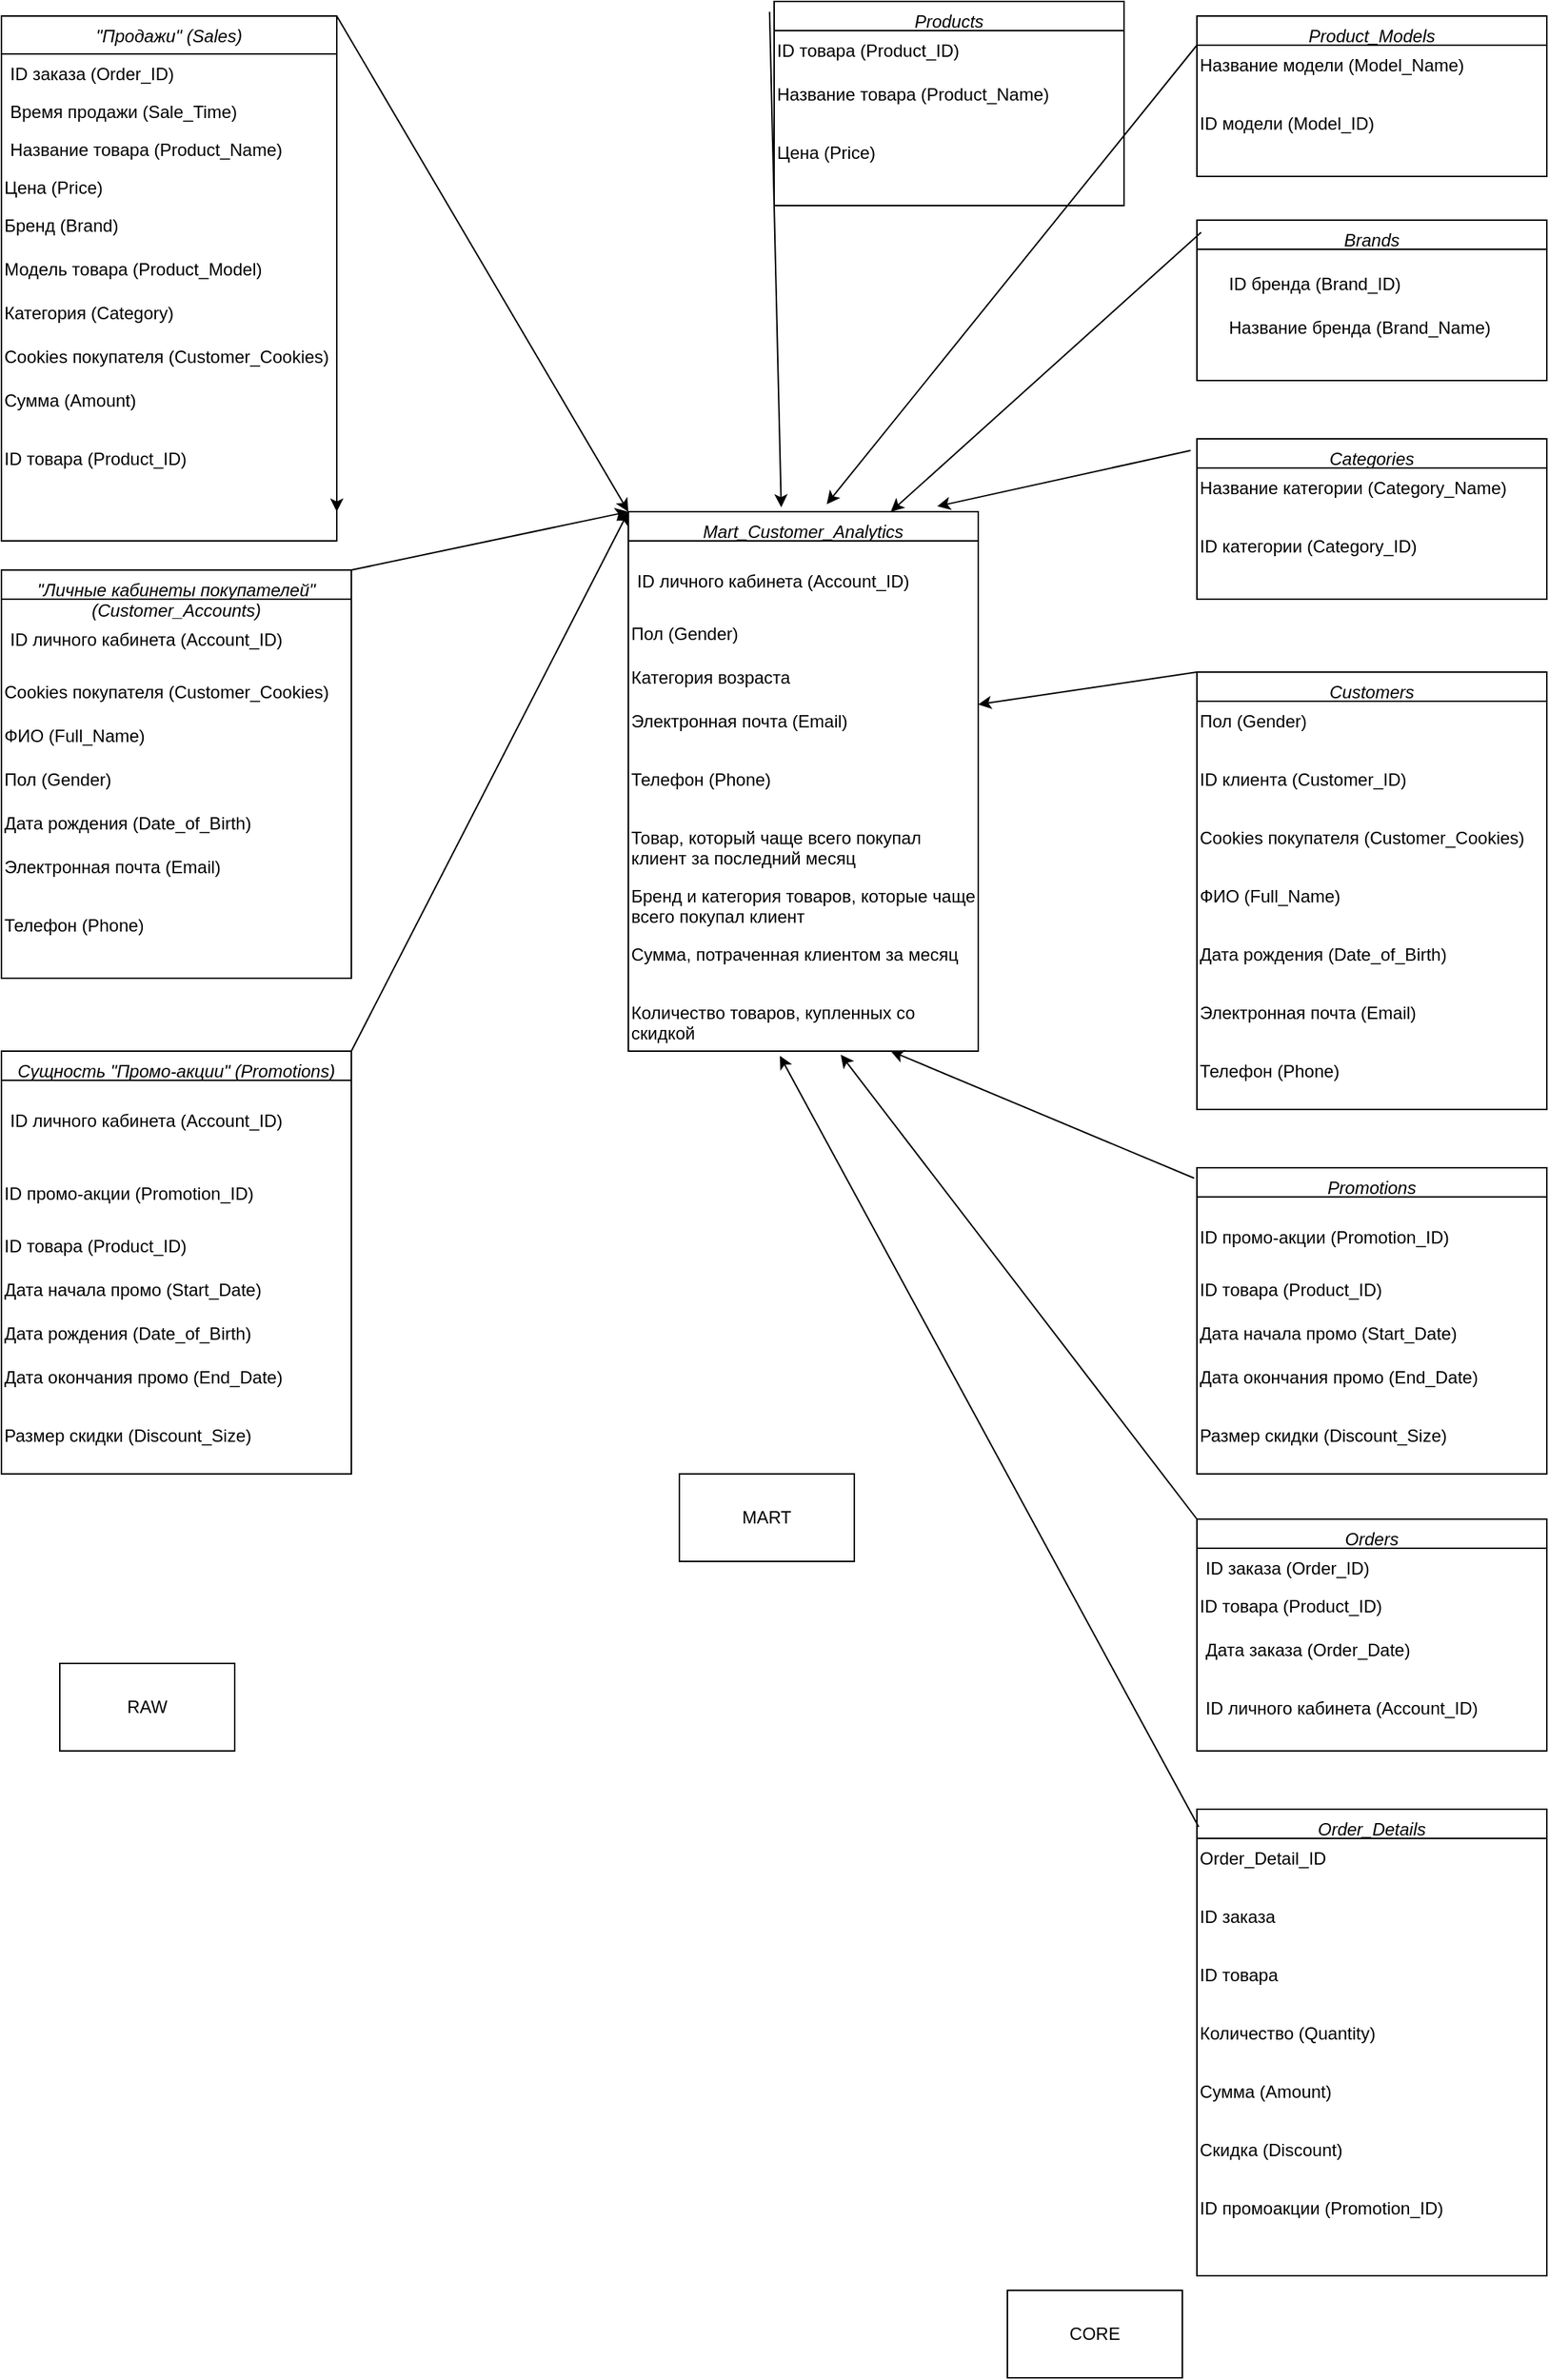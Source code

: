 <mxfile version="21.7.5" type="device">
  <diagram id="C5RBs43oDa-KdzZeNtuy" name="Page-1">
    <mxGraphModel dx="1150" dy="817" grid="1" gridSize="10" guides="1" tooltips="1" connect="1" arrows="1" fold="1" page="1" pageScale="1" pageWidth="1169" pageHeight="827" math="0" shadow="0">
      <root>
        <mxCell id="WIyWlLk6GJQsqaUBKTNV-0" />
        <mxCell id="WIyWlLk6GJQsqaUBKTNV-1" parent="WIyWlLk6GJQsqaUBKTNV-0" />
        <mxCell id="zkfFHV4jXpPFQw0GAbJ--0" value="&quot;Продажи&quot; (Sales)" style="swimlane;fontStyle=2;align=center;verticalAlign=top;childLayout=stackLayout;horizontal=1;startSize=26;horizontalStack=0;resizeParent=1;resizeLast=0;collapsible=1;marginBottom=0;rounded=0;shadow=0;strokeWidth=1;" parent="WIyWlLk6GJQsqaUBKTNV-1" vertex="1">
          <mxGeometry x="60" y="10" width="230" height="360" as="geometry">
            <mxRectangle x="230" y="140" width="160" height="26" as="alternateBounds" />
          </mxGeometry>
        </mxCell>
        <mxCell id="zkfFHV4jXpPFQw0GAbJ--2" value="ID заказа (Order_ID)" style="text;align=left;verticalAlign=top;spacingLeft=4;spacingRight=4;overflow=hidden;rotatable=0;points=[[0,0.5],[1,0.5]];portConstraint=eastwest;rounded=0;shadow=0;html=0;" parent="zkfFHV4jXpPFQw0GAbJ--0" vertex="1">
          <mxGeometry y="26" width="230" height="26" as="geometry" />
        </mxCell>
        <mxCell id="zkfFHV4jXpPFQw0GAbJ--3" value="Время продажи (Sale_Time)" style="text;align=left;verticalAlign=top;spacingLeft=4;spacingRight=4;overflow=hidden;rotatable=0;points=[[0,0.5],[1,0.5]];portConstraint=eastwest;rounded=0;shadow=0;html=0;" parent="zkfFHV4jXpPFQw0GAbJ--0" vertex="1">
          <mxGeometry y="52" width="230" height="26" as="geometry" />
        </mxCell>
        <mxCell id="KQoIIr9sLk1v1GStxZdK-7" value="Название товара (Product_Name)" style="text;align=left;verticalAlign=top;spacingLeft=4;spacingRight=4;overflow=hidden;rotatable=0;points=[[0,0.5],[1,0.5]];portConstraint=eastwest;rounded=0;shadow=0;html=0;" parent="zkfFHV4jXpPFQw0GAbJ--0" vertex="1">
          <mxGeometry y="78" width="230" height="26" as="geometry" />
        </mxCell>
        <mxCell id="KQoIIr9sLk1v1GStxZdK-12" value="Цена (Price)" style="text;whiteSpace=wrap;html=1;" parent="zkfFHV4jXpPFQw0GAbJ--0" vertex="1">
          <mxGeometry y="104" width="230" height="26" as="geometry" />
        </mxCell>
        <mxCell id="KQoIIr9sLk1v1GStxZdK-13" value="Бренд (Brand)" style="text;whiteSpace=wrap;html=1;" parent="zkfFHV4jXpPFQw0GAbJ--0" vertex="1">
          <mxGeometry y="130" width="230" height="30" as="geometry" />
        </mxCell>
        <mxCell id="KQoIIr9sLk1v1GStxZdK-14" value="Модель товара (Product_Model)" style="text;whiteSpace=wrap;html=1;" parent="zkfFHV4jXpPFQw0GAbJ--0" vertex="1">
          <mxGeometry y="160" width="230" height="30" as="geometry" />
        </mxCell>
        <mxCell id="KQoIIr9sLk1v1GStxZdK-15" value="Категория (Category)" style="text;whiteSpace=wrap;html=1;" parent="zkfFHV4jXpPFQw0GAbJ--0" vertex="1">
          <mxGeometry y="190" width="230" height="30" as="geometry" />
        </mxCell>
        <mxCell id="KQoIIr9sLk1v1GStxZdK-16" value="Cookies покупателя (Customer_Cookies)" style="text;whiteSpace=wrap;html=1;" parent="zkfFHV4jXpPFQw0GAbJ--0" vertex="1">
          <mxGeometry y="220" width="230" height="30" as="geometry" />
        </mxCell>
        <mxCell id="KQoIIr9sLk1v1GStxZdK-17" value="Сумма (Amount)" style="text;whiteSpace=wrap;html=1;" parent="zkfFHV4jXpPFQw0GAbJ--0" vertex="1">
          <mxGeometry y="250" width="230" height="40" as="geometry" />
        </mxCell>
        <mxCell id="HNZkXtWpM011ocOCYvK_-9" style="edgeStyle=orthogonalEdgeStyle;rounded=0;orthogonalLoop=1;jettySize=auto;html=1;exitX=1;exitY=1;exitDx=0;exitDy=0;" edge="1" parent="zkfFHV4jXpPFQw0GAbJ--0" source="KQoIIr9sLk1v1GStxZdK-74">
          <mxGeometry relative="1" as="geometry">
            <mxPoint x="230" y="340" as="targetPoint" />
          </mxGeometry>
        </mxCell>
        <mxCell id="KQoIIr9sLk1v1GStxZdK-74" value="ID товара (Product_ID)" style="text;whiteSpace=wrap;html=1;" parent="zkfFHV4jXpPFQw0GAbJ--0" vertex="1">
          <mxGeometry y="290" width="230" height="30" as="geometry" />
        </mxCell>
        <mxCell id="KQoIIr9sLk1v1GStxZdK-54" value="&quot;Личные кабинеты покупателей&quot; &#xa;(Customer_Accounts)" style="swimlane;fontStyle=2;align=center;verticalAlign=top;childLayout=stackLayout;horizontal=1;startSize=20;horizontalStack=0;resizeParent=1;resizeLast=0;collapsible=1;marginBottom=0;rounded=0;shadow=0;strokeWidth=1;" parent="WIyWlLk6GJQsqaUBKTNV-1" vertex="1">
          <mxGeometry x="60" y="390" width="240" height="280" as="geometry">
            <mxRectangle x="60" y="390" width="160" height="26" as="alternateBounds" />
          </mxGeometry>
        </mxCell>
        <mxCell id="KQoIIr9sLk1v1GStxZdK-57" value="&#xa;ID личного кабинета (Account_ID)" style="text;align=left;verticalAlign=top;spacingLeft=4;spacingRight=4;overflow=hidden;rotatable=0;points=[[0,0.5],[1,0.5]];portConstraint=eastwest;rounded=0;shadow=0;html=0;" parent="KQoIIr9sLk1v1GStxZdK-54" vertex="1">
          <mxGeometry y="20" width="240" height="50" as="geometry" />
        </mxCell>
        <mxCell id="KQoIIr9sLk1v1GStxZdK-58" value="Cookies покупателя (Customer_Cookies)" style="text;whiteSpace=wrap;html=1;" parent="KQoIIr9sLk1v1GStxZdK-54" vertex="1">
          <mxGeometry y="70" width="240" height="30" as="geometry" />
        </mxCell>
        <mxCell id="KQoIIr9sLk1v1GStxZdK-60" value="ФИО (Full_Name)" style="text;whiteSpace=wrap;html=1;" parent="KQoIIr9sLk1v1GStxZdK-54" vertex="1">
          <mxGeometry y="100" width="240" height="30" as="geometry" />
        </mxCell>
        <mxCell id="KQoIIr9sLk1v1GStxZdK-61" value="Пол (Gender)" style="text;whiteSpace=wrap;html=1;" parent="KQoIIr9sLk1v1GStxZdK-54" vertex="1">
          <mxGeometry y="130" width="240" height="30" as="geometry" />
        </mxCell>
        <mxCell id="KQoIIr9sLk1v1GStxZdK-62" value="Дата рождения (Date_of_Birth)" style="text;whiteSpace=wrap;html=1;" parent="KQoIIr9sLk1v1GStxZdK-54" vertex="1">
          <mxGeometry y="160" width="240" height="30" as="geometry" />
        </mxCell>
        <mxCell id="KQoIIr9sLk1v1GStxZdK-63" value="Электронная почта (Email)" style="text;whiteSpace=wrap;html=1;" parent="KQoIIr9sLk1v1GStxZdK-54" vertex="1">
          <mxGeometry y="190" width="240" height="40" as="geometry" />
        </mxCell>
        <mxCell id="KQoIIr9sLk1v1GStxZdK-64" value="Телефон (Phone)" style="text;whiteSpace=wrap;html=1;" parent="KQoIIr9sLk1v1GStxZdK-54" vertex="1">
          <mxGeometry y="230" width="240" height="40" as="geometry" />
        </mxCell>
        <mxCell id="KQoIIr9sLk1v1GStxZdK-65" value="Сущность &quot;Промо-акции&quot; (Promotions)" style="swimlane;fontStyle=2;align=center;verticalAlign=top;childLayout=stackLayout;horizontal=1;startSize=20;horizontalStack=0;resizeParent=1;resizeLast=0;collapsible=1;marginBottom=0;rounded=0;shadow=0;strokeWidth=1;" parent="WIyWlLk6GJQsqaUBKTNV-1" vertex="1">
          <mxGeometry x="60" y="720" width="240" height="290" as="geometry">
            <mxRectangle x="60" y="390" width="160" height="26" as="alternateBounds" />
          </mxGeometry>
        </mxCell>
        <mxCell id="KQoIIr9sLk1v1GStxZdK-66" value="&#xa;ID личного кабинета (Account_ID)" style="text;align=left;verticalAlign=top;spacingLeft=4;spacingRight=4;overflow=hidden;rotatable=0;points=[[0,0.5],[1,0.5]];portConstraint=eastwest;rounded=0;shadow=0;html=0;" parent="KQoIIr9sLk1v1GStxZdK-65" vertex="1">
          <mxGeometry y="20" width="240" height="50" as="geometry" />
        </mxCell>
        <mxCell id="KQoIIr9sLk1v1GStxZdK-67" value="&#xa;ID промо-акции (Promotion_ID)&#xa;&#xa;" style="text;whiteSpace=wrap;html=1;" parent="KQoIIr9sLk1v1GStxZdK-65" vertex="1">
          <mxGeometry y="70" width="240" height="50" as="geometry" />
        </mxCell>
        <mxCell id="KQoIIr9sLk1v1GStxZdK-68" value="ID товара (Product_ID)" style="text;whiteSpace=wrap;html=1;" parent="KQoIIr9sLk1v1GStxZdK-65" vertex="1">
          <mxGeometry y="120" width="240" height="30" as="geometry" />
        </mxCell>
        <mxCell id="KQoIIr9sLk1v1GStxZdK-69" value="Дата начала промо (Start_Date)" style="text;whiteSpace=wrap;html=1;" parent="KQoIIr9sLk1v1GStxZdK-65" vertex="1">
          <mxGeometry y="150" width="240" height="30" as="geometry" />
        </mxCell>
        <mxCell id="KQoIIr9sLk1v1GStxZdK-70" value="Дата рождения (Date_of_Birth)" style="text;whiteSpace=wrap;html=1;" parent="KQoIIr9sLk1v1GStxZdK-65" vertex="1">
          <mxGeometry y="180" width="240" height="30" as="geometry" />
        </mxCell>
        <mxCell id="KQoIIr9sLk1v1GStxZdK-71" value="Дата окончания промо (End_Date)" style="text;whiteSpace=wrap;html=1;" parent="KQoIIr9sLk1v1GStxZdK-65" vertex="1">
          <mxGeometry y="210" width="240" height="40" as="geometry" />
        </mxCell>
        <mxCell id="KQoIIr9sLk1v1GStxZdK-72" value="Размер скидки (Discount_Size)" style="text;whiteSpace=wrap;html=1;" parent="KQoIIr9sLk1v1GStxZdK-65" vertex="1">
          <mxGeometry y="250" width="240" height="40" as="geometry" />
        </mxCell>
        <mxCell id="KQoIIr9sLk1v1GStxZdK-87" value="Product_Models" style="swimlane;fontStyle=2;align=center;verticalAlign=top;childLayout=stackLayout;horizontal=1;startSize=20;horizontalStack=0;resizeParent=1;resizeLast=0;collapsible=1;marginBottom=0;rounded=0;shadow=0;strokeWidth=1;" parent="WIyWlLk6GJQsqaUBKTNV-1" vertex="1">
          <mxGeometry x="880" y="10" width="240" height="110" as="geometry">
            <mxRectangle x="60" y="390" width="160" height="26" as="alternateBounds" />
          </mxGeometry>
        </mxCell>
        <mxCell id="HNZkXtWpM011ocOCYvK_-28" value="Название модели (Model_Name)" style="text;whiteSpace=wrap;html=1;" vertex="1" parent="KQoIIr9sLk1v1GStxZdK-87">
          <mxGeometry y="20" width="240" height="40" as="geometry" />
        </mxCell>
        <mxCell id="HNZkXtWpM011ocOCYvK_-27" value="ID модели (Model_ID)" style="text;whiteSpace=wrap;html=1;" vertex="1" parent="KQoIIr9sLk1v1GStxZdK-87">
          <mxGeometry y="60" width="240" height="40" as="geometry" />
        </mxCell>
        <mxCell id="JDsBrTvlCNx9yT8jEmw5-0" value="Mart_Customer_Analytics" style="swimlane;fontStyle=2;align=center;verticalAlign=top;childLayout=stackLayout;horizontal=1;startSize=20;horizontalStack=0;resizeParent=1;resizeLast=0;collapsible=1;marginBottom=0;rounded=0;shadow=0;strokeWidth=1;" parent="WIyWlLk6GJQsqaUBKTNV-1" vertex="1">
          <mxGeometry x="490" y="350" width="240" height="370" as="geometry">
            <mxRectangle x="60" y="390" width="160" height="26" as="alternateBounds" />
          </mxGeometry>
        </mxCell>
        <mxCell id="JDsBrTvlCNx9yT8jEmw5-1" value="&#xa;ID личного кабинета (Account_ID)" style="text;align=left;verticalAlign=top;spacingLeft=4;spacingRight=4;overflow=hidden;rotatable=0;points=[[0,0.5],[1,0.5]];portConstraint=eastwest;rounded=0;shadow=0;html=0;" parent="JDsBrTvlCNx9yT8jEmw5-0" vertex="1">
          <mxGeometry y="20" width="240" height="50" as="geometry" />
        </mxCell>
        <mxCell id="JDsBrTvlCNx9yT8jEmw5-4" value="Пол (Gender)" style="text;whiteSpace=wrap;html=1;" parent="JDsBrTvlCNx9yT8jEmw5-0" vertex="1">
          <mxGeometry y="70" width="240" height="30" as="geometry" />
        </mxCell>
        <mxCell id="JDsBrTvlCNx9yT8jEmw5-5" value="Категория возраста" style="text;whiteSpace=wrap;html=1;" parent="JDsBrTvlCNx9yT8jEmw5-0" vertex="1">
          <mxGeometry y="100" width="240" height="30" as="geometry" />
        </mxCell>
        <mxCell id="JDsBrTvlCNx9yT8jEmw5-6" value="Электронная почта (Email)" style="text;whiteSpace=wrap;html=1;" parent="JDsBrTvlCNx9yT8jEmw5-0" vertex="1">
          <mxGeometry y="130" width="240" height="40" as="geometry" />
        </mxCell>
        <mxCell id="cgq-GnrCAWINxvIh_VWa-0" value="Телефон (Phone)" style="text;whiteSpace=wrap;html=1;" parent="JDsBrTvlCNx9yT8jEmw5-0" vertex="1">
          <mxGeometry y="170" width="240" height="40" as="geometry" />
        </mxCell>
        <mxCell id="cgq-GnrCAWINxvIh_VWa-2" value="Товар, который чаще всего покупал клиент за последний месяц" style="text;whiteSpace=wrap;html=1;" parent="JDsBrTvlCNx9yT8jEmw5-0" vertex="1">
          <mxGeometry y="210" width="240" height="40" as="geometry" />
        </mxCell>
        <mxCell id="cgq-GnrCAWINxvIh_VWa-3" value="Бренд и категория товаров, которые чаще всего покупал клиент" style="text;whiteSpace=wrap;html=1;" parent="JDsBrTvlCNx9yT8jEmw5-0" vertex="1">
          <mxGeometry y="250" width="240" height="40" as="geometry" />
        </mxCell>
        <mxCell id="cgq-GnrCAWINxvIh_VWa-4" value="Сумма, потраченная клиентом за месяц" style="text;whiteSpace=wrap;html=1;" parent="JDsBrTvlCNx9yT8jEmw5-0" vertex="1">
          <mxGeometry y="290" width="240" height="40" as="geometry" />
        </mxCell>
        <mxCell id="cgq-GnrCAWINxvIh_VWa-5" value="Количество товаров, купленных со скидкой" style="text;whiteSpace=wrap;html=1;" parent="JDsBrTvlCNx9yT8jEmw5-0" vertex="1">
          <mxGeometry y="330" width="240" height="40" as="geometry" />
        </mxCell>
        <mxCell id="JDsBrTvlCNx9yT8jEmw5-14" value="RAW" style="rounded=0;whiteSpace=wrap;html=1;" parent="WIyWlLk6GJQsqaUBKTNV-1" vertex="1">
          <mxGeometry x="100" y="1140" width="120" height="60" as="geometry" />
        </mxCell>
        <mxCell id="JDsBrTvlCNx9yT8jEmw5-15" value="CORE" style="rounded=0;whiteSpace=wrap;html=1;" parent="WIyWlLk6GJQsqaUBKTNV-1" vertex="1">
          <mxGeometry x="750" y="1570" width="120" height="60" as="geometry" />
        </mxCell>
        <mxCell id="JDsBrTvlCNx9yT8jEmw5-16" value="MART" style="rounded=0;whiteSpace=wrap;html=1;" parent="WIyWlLk6GJQsqaUBKTNV-1" vertex="1">
          <mxGeometry x="525" y="1010" width="120" height="60" as="geometry" />
        </mxCell>
        <mxCell id="COVLW4JXiHytEF5L1Nmi-19" value="Promotions" style="swimlane;fontStyle=2;align=center;verticalAlign=top;childLayout=stackLayout;horizontal=1;startSize=20;horizontalStack=0;resizeParent=1;resizeLast=0;collapsible=1;marginBottom=0;rounded=0;shadow=0;strokeWidth=1;" parent="WIyWlLk6GJQsqaUBKTNV-1" vertex="1">
          <mxGeometry x="880" y="800" width="240" height="210" as="geometry">
            <mxRectangle x="60" y="390" width="160" height="26" as="alternateBounds" />
          </mxGeometry>
        </mxCell>
        <mxCell id="COVLW4JXiHytEF5L1Nmi-21" value="&#xa;ID промо-акции (Promotion_ID)&#xa;&#xa;" style="text;whiteSpace=wrap;html=1;" parent="COVLW4JXiHytEF5L1Nmi-19" vertex="1">
          <mxGeometry y="20" width="240" height="50" as="geometry" />
        </mxCell>
        <mxCell id="COVLW4JXiHytEF5L1Nmi-22" value="ID товара (Product_ID)" style="text;whiteSpace=wrap;html=1;" parent="COVLW4JXiHytEF5L1Nmi-19" vertex="1">
          <mxGeometry y="70" width="240" height="30" as="geometry" />
        </mxCell>
        <mxCell id="COVLW4JXiHytEF5L1Nmi-23" value="Дата начала промо (Start_Date)" style="text;whiteSpace=wrap;html=1;" parent="COVLW4JXiHytEF5L1Nmi-19" vertex="1">
          <mxGeometry y="100" width="240" height="30" as="geometry" />
        </mxCell>
        <mxCell id="COVLW4JXiHytEF5L1Nmi-25" value="Дата окончания промо (End_Date)" style="text;whiteSpace=wrap;html=1;" parent="COVLW4JXiHytEF5L1Nmi-19" vertex="1">
          <mxGeometry y="130" width="240" height="40" as="geometry" />
        </mxCell>
        <mxCell id="COVLW4JXiHytEF5L1Nmi-26" value="Размер скидки (Discount_Size)" style="text;whiteSpace=wrap;html=1;" parent="COVLW4JXiHytEF5L1Nmi-19" vertex="1">
          <mxGeometry y="170" width="240" height="40" as="geometry" />
        </mxCell>
        <mxCell id="COVLW4JXiHytEF5L1Nmi-35" value="" style="endArrow=classic;html=1;rounded=0;exitX=1;exitY=0;exitDx=0;exitDy=0;entryX=0;entryY=0;entryDx=0;entryDy=0;" parent="WIyWlLk6GJQsqaUBKTNV-1" source="zkfFHV4jXpPFQw0GAbJ--0" target="JDsBrTvlCNx9yT8jEmw5-0" edge="1">
          <mxGeometry width="50" height="50" relative="1" as="geometry">
            <mxPoint x="870" y="740" as="sourcePoint" />
            <mxPoint x="920" y="690" as="targetPoint" />
          </mxGeometry>
        </mxCell>
        <mxCell id="COVLW4JXiHytEF5L1Nmi-36" value="" style="endArrow=classic;html=1;rounded=0;exitX=1;exitY=0;exitDx=0;exitDy=0;entryX=0;entryY=0;entryDx=0;entryDy=0;" parent="WIyWlLk6GJQsqaUBKTNV-1" source="KQoIIr9sLk1v1GStxZdK-54" target="JDsBrTvlCNx9yT8jEmw5-0" edge="1">
          <mxGeometry width="50" height="50" relative="1" as="geometry">
            <mxPoint x="870" y="740" as="sourcePoint" />
            <mxPoint x="920" y="690" as="targetPoint" />
          </mxGeometry>
        </mxCell>
        <mxCell id="COVLW4JXiHytEF5L1Nmi-37" value="" style="endArrow=classic;html=1;rounded=0;exitX=1;exitY=0;exitDx=0;exitDy=0;entryX=0;entryY=0;entryDx=0;entryDy=0;" parent="WIyWlLk6GJQsqaUBKTNV-1" source="KQoIIr9sLk1v1GStxZdK-65" target="JDsBrTvlCNx9yT8jEmw5-0" edge="1">
          <mxGeometry width="50" height="50" relative="1" as="geometry">
            <mxPoint x="870" y="740" as="sourcePoint" />
            <mxPoint x="920" y="690" as="targetPoint" />
          </mxGeometry>
        </mxCell>
        <mxCell id="Ce65lgaZX_cejrWgJQMd-0" value="Products" style="swimlane;fontStyle=2;align=center;verticalAlign=top;childLayout=stackLayout;horizontal=1;startSize=20;horizontalStack=0;resizeParent=1;resizeLast=0;collapsible=1;marginBottom=0;rounded=0;shadow=0;strokeWidth=1;" parent="WIyWlLk6GJQsqaUBKTNV-1" vertex="1">
          <mxGeometry x="590" width="240" height="140" as="geometry">
            <mxRectangle x="60" y="390" width="160" height="26" as="alternateBounds" />
          </mxGeometry>
        </mxCell>
        <mxCell id="Ce65lgaZX_cejrWgJQMd-10" value="ID товара (Product_ID)" style="text;whiteSpace=wrap;html=1;" parent="Ce65lgaZX_cejrWgJQMd-0" vertex="1">
          <mxGeometry y="20" width="240" height="30" as="geometry" />
        </mxCell>
        <mxCell id="HNZkXtWpM011ocOCYvK_-25" value="Название товара (Product_Name)" style="text;whiteSpace=wrap;html=1;" vertex="1" parent="Ce65lgaZX_cejrWgJQMd-0">
          <mxGeometry y="50" width="240" height="40" as="geometry" />
        </mxCell>
        <mxCell id="HNZkXtWpM011ocOCYvK_-26" value="Цена (Price)" style="text;whiteSpace=wrap;html=1;" vertex="1" parent="Ce65lgaZX_cejrWgJQMd-0">
          <mxGeometry y="90" width="240" height="40" as="geometry" />
        </mxCell>
        <mxCell id="HNZkXtWpM011ocOCYvK_-0" value="Orders" style="swimlane;fontStyle=2;align=center;verticalAlign=top;childLayout=stackLayout;horizontal=1;startSize=20;horizontalStack=0;resizeParent=1;resizeLast=0;collapsible=1;marginBottom=0;rounded=0;shadow=0;strokeWidth=1;" vertex="1" parent="WIyWlLk6GJQsqaUBKTNV-1">
          <mxGeometry x="880" y="1041" width="240" height="159" as="geometry">
            <mxRectangle x="60" y="390" width="160" height="26" as="alternateBounds" />
          </mxGeometry>
        </mxCell>
        <mxCell id="HNZkXtWpM011ocOCYvK_-7" value="ID заказа (Order_ID)" style="text;align=left;verticalAlign=top;spacingLeft=4;spacingRight=4;overflow=hidden;rotatable=0;points=[[0,0.5],[1,0.5]];portConstraint=eastwest;rounded=0;shadow=0;html=0;" vertex="1" parent="HNZkXtWpM011ocOCYvK_-0">
          <mxGeometry y="20" width="240" height="26" as="geometry" />
        </mxCell>
        <mxCell id="HNZkXtWpM011ocOCYvK_-8" value="ID товара (Product_ID)" style="text;whiteSpace=wrap;html=1;" vertex="1" parent="HNZkXtWpM011ocOCYvK_-0">
          <mxGeometry y="46" width="240" height="30" as="geometry" />
        </mxCell>
        <mxCell id="HNZkXtWpM011ocOCYvK_-11" value="Дата заказа (Order_Date)" style="text;align=left;verticalAlign=top;spacingLeft=4;spacingRight=4;overflow=hidden;rotatable=0;points=[[0,0.5],[1,0.5]];portConstraint=eastwest;rounded=0;shadow=0;html=0;" vertex="1" parent="HNZkXtWpM011ocOCYvK_-0">
          <mxGeometry y="76" width="240" height="26" as="geometry" />
        </mxCell>
        <mxCell id="HNZkXtWpM011ocOCYvK_-12" value="&#xa;ID личного кабинета (Account_ID)" style="text;align=left;verticalAlign=top;spacingLeft=4;spacingRight=4;overflow=hidden;rotatable=0;points=[[0,0.5],[1,0.5]];portConstraint=eastwest;rounded=0;shadow=0;html=0;" vertex="1" parent="HNZkXtWpM011ocOCYvK_-0">
          <mxGeometry y="102" width="240" height="50" as="geometry" />
        </mxCell>
        <mxCell id="HNZkXtWpM011ocOCYvK_-13" value="Order_Details" style="swimlane;fontStyle=2;align=center;verticalAlign=top;childLayout=stackLayout;horizontal=1;startSize=20;horizontalStack=0;resizeParent=1;resizeLast=0;collapsible=1;marginBottom=0;rounded=0;shadow=0;strokeWidth=1;" vertex="1" parent="WIyWlLk6GJQsqaUBKTNV-1">
          <mxGeometry x="880" y="1240" width="240" height="320" as="geometry">
            <mxRectangle x="60" y="390" width="160" height="26" as="alternateBounds" />
          </mxGeometry>
        </mxCell>
        <mxCell id="HNZkXtWpM011ocOCYvK_-18" value="Order_Detail_ID" style="text;whiteSpace=wrap;html=1;" vertex="1" parent="HNZkXtWpM011ocOCYvK_-13">
          <mxGeometry y="20" width="240" height="40" as="geometry" />
        </mxCell>
        <mxCell id="HNZkXtWpM011ocOCYvK_-19" value="ID заказа" style="text;whiteSpace=wrap;html=1;" vertex="1" parent="HNZkXtWpM011ocOCYvK_-13">
          <mxGeometry y="60" width="240" height="40" as="geometry" />
        </mxCell>
        <mxCell id="HNZkXtWpM011ocOCYvK_-20" value="ID товара" style="text;whiteSpace=wrap;html=1;" vertex="1" parent="HNZkXtWpM011ocOCYvK_-13">
          <mxGeometry y="100" width="240" height="40" as="geometry" />
        </mxCell>
        <mxCell id="HNZkXtWpM011ocOCYvK_-21" value="Количество (Quantity)" style="text;whiteSpace=wrap;html=1;" vertex="1" parent="HNZkXtWpM011ocOCYvK_-13">
          <mxGeometry y="140" width="240" height="40" as="geometry" />
        </mxCell>
        <mxCell id="HNZkXtWpM011ocOCYvK_-22" value="Сумма (Amount)" style="text;whiteSpace=wrap;html=1;" vertex="1" parent="HNZkXtWpM011ocOCYvK_-13">
          <mxGeometry y="180" width="240" height="40" as="geometry" />
        </mxCell>
        <mxCell id="HNZkXtWpM011ocOCYvK_-23" value="Скидка (Discount)" style="text;whiteSpace=wrap;html=1;" vertex="1" parent="HNZkXtWpM011ocOCYvK_-13">
          <mxGeometry y="220" width="240" height="40" as="geometry" />
        </mxCell>
        <mxCell id="HNZkXtWpM011ocOCYvK_-24" value="ID промоакции (Promotion_ID)" style="text;whiteSpace=wrap;html=1;" vertex="1" parent="HNZkXtWpM011ocOCYvK_-13">
          <mxGeometry y="260" width="240" height="40" as="geometry" />
        </mxCell>
        <mxCell id="HNZkXtWpM011ocOCYvK_-29" value="Brands" style="swimlane;fontStyle=2;align=center;verticalAlign=top;childLayout=stackLayout;horizontal=1;startSize=20;horizontalStack=0;resizeParent=1;resizeLast=0;collapsible=1;marginBottom=0;rounded=0;shadow=0;strokeWidth=1;" vertex="1" parent="WIyWlLk6GJQsqaUBKTNV-1">
          <mxGeometry x="880" y="150" width="240" height="110" as="geometry">
            <mxRectangle x="60" y="390" width="160" height="26" as="alternateBounds" />
          </mxGeometry>
        </mxCell>
        <mxCell id="HNZkXtWpM011ocOCYvK_-32" value="ID бренда (Brand_ID)" style="text;whiteSpace=wrap;html=1;" vertex="1" parent="WIyWlLk6GJQsqaUBKTNV-1">
          <mxGeometry x="900" y="180" width="150" height="40" as="geometry" />
        </mxCell>
        <mxCell id="HNZkXtWpM011ocOCYvK_-33" value="Название бренда (Brand_Name)" style="text;whiteSpace=wrap;html=1;" vertex="1" parent="WIyWlLk6GJQsqaUBKTNV-1">
          <mxGeometry x="900" y="210" width="210" height="40" as="geometry" />
        </mxCell>
        <mxCell id="HNZkXtWpM011ocOCYvK_-34" value="Categories" style="swimlane;fontStyle=2;align=center;verticalAlign=top;childLayout=stackLayout;horizontal=1;startSize=20;horizontalStack=0;resizeParent=1;resizeLast=0;collapsible=1;marginBottom=0;rounded=0;shadow=0;strokeWidth=1;" vertex="1" parent="WIyWlLk6GJQsqaUBKTNV-1">
          <mxGeometry x="880" y="300" width="240" height="110" as="geometry">
            <mxRectangle x="60" y="390" width="160" height="26" as="alternateBounds" />
          </mxGeometry>
        </mxCell>
        <mxCell id="HNZkXtWpM011ocOCYvK_-36" value="Название категории (Category_Name)" style="text;whiteSpace=wrap;html=1;" vertex="1" parent="HNZkXtWpM011ocOCYvK_-34">
          <mxGeometry y="20" width="240" height="40" as="geometry" />
        </mxCell>
        <mxCell id="HNZkXtWpM011ocOCYvK_-35" value="ID категории (Category_ID)" style="text;whiteSpace=wrap;html=1;" vertex="1" parent="HNZkXtWpM011ocOCYvK_-34">
          <mxGeometry y="60" width="240" height="40" as="geometry" />
        </mxCell>
        <mxCell id="HNZkXtWpM011ocOCYvK_-37" value="Customers" style="swimlane;fontStyle=2;align=center;verticalAlign=top;childLayout=stackLayout;horizontal=1;startSize=20;horizontalStack=0;resizeParent=1;resizeLast=0;collapsible=1;marginBottom=0;rounded=0;shadow=0;strokeWidth=1;" vertex="1" parent="WIyWlLk6GJQsqaUBKTNV-1">
          <mxGeometry x="880" y="460" width="240" height="300" as="geometry">
            <mxRectangle x="60" y="390" width="160" height="26" as="alternateBounds" />
          </mxGeometry>
        </mxCell>
        <mxCell id="HNZkXtWpM011ocOCYvK_-44" value="Пол (Gender)" style="text;whiteSpace=wrap;html=1;" vertex="1" parent="HNZkXtWpM011ocOCYvK_-37">
          <mxGeometry y="20" width="240" height="40" as="geometry" />
        </mxCell>
        <mxCell id="HNZkXtWpM011ocOCYvK_-40" value="ID клиента (Customer_ID)" style="text;whiteSpace=wrap;html=1;" vertex="1" parent="HNZkXtWpM011ocOCYvK_-37">
          <mxGeometry y="60" width="240" height="40" as="geometry" />
        </mxCell>
        <mxCell id="HNZkXtWpM011ocOCYvK_-41" value="Cookies покупателя (Customer_Cookies)" style="text;whiteSpace=wrap;html=1;" vertex="1" parent="HNZkXtWpM011ocOCYvK_-37">
          <mxGeometry y="100" width="240" height="40" as="geometry" />
        </mxCell>
        <mxCell id="HNZkXtWpM011ocOCYvK_-43" value="ФИО (Full_Name)" style="text;whiteSpace=wrap;html=1;" vertex="1" parent="HNZkXtWpM011ocOCYvK_-37">
          <mxGeometry y="140" width="240" height="40" as="geometry" />
        </mxCell>
        <mxCell id="HNZkXtWpM011ocOCYvK_-45" value="Дата рождения (Date_of_Birth)" style="text;whiteSpace=wrap;html=1;" vertex="1" parent="HNZkXtWpM011ocOCYvK_-37">
          <mxGeometry y="180" width="240" height="40" as="geometry" />
        </mxCell>
        <mxCell id="HNZkXtWpM011ocOCYvK_-46" value="Электронная почта (Email)" style="text;whiteSpace=wrap;html=1;" vertex="1" parent="HNZkXtWpM011ocOCYvK_-37">
          <mxGeometry y="220" width="240" height="40" as="geometry" />
        </mxCell>
        <mxCell id="HNZkXtWpM011ocOCYvK_-47" value="Телефон (Phone)" style="text;whiteSpace=wrap;html=1;" vertex="1" parent="HNZkXtWpM011ocOCYvK_-37">
          <mxGeometry y="260" width="240" height="40" as="geometry" />
        </mxCell>
        <mxCell id="HNZkXtWpM011ocOCYvK_-48" value="" style="endArrow=classic;html=1;rounded=0;exitX=-0.013;exitY=0.051;exitDx=0;exitDy=0;exitPerimeter=0;entryX=0.437;entryY=-0.008;entryDx=0;entryDy=0;entryPerimeter=0;" edge="1" parent="WIyWlLk6GJQsqaUBKTNV-1" source="Ce65lgaZX_cejrWgJQMd-0" target="JDsBrTvlCNx9yT8jEmw5-0">
          <mxGeometry width="50" height="50" relative="1" as="geometry">
            <mxPoint x="530" y="340" as="sourcePoint" />
            <mxPoint x="580" y="290" as="targetPoint" />
          </mxGeometry>
        </mxCell>
        <mxCell id="HNZkXtWpM011ocOCYvK_-49" value="" style="endArrow=classic;html=1;rounded=0;entryX=0.567;entryY=-0.014;entryDx=0;entryDy=0;entryPerimeter=0;exitX=0;exitY=0;exitDx=0;exitDy=0;" edge="1" parent="WIyWlLk6GJQsqaUBKTNV-1" source="HNZkXtWpM011ocOCYvK_-28" target="JDsBrTvlCNx9yT8jEmw5-0">
          <mxGeometry width="50" height="50" relative="1" as="geometry">
            <mxPoint x="530" y="340" as="sourcePoint" />
            <mxPoint x="580" y="290" as="targetPoint" />
          </mxGeometry>
        </mxCell>
        <mxCell id="HNZkXtWpM011ocOCYvK_-50" value="" style="endArrow=classic;html=1;rounded=0;entryX=0.75;entryY=0;entryDx=0;entryDy=0;exitX=0.012;exitY=0.076;exitDx=0;exitDy=0;exitPerimeter=0;" edge="1" parent="WIyWlLk6GJQsqaUBKTNV-1" source="HNZkXtWpM011ocOCYvK_-29" target="JDsBrTvlCNx9yT8jEmw5-0">
          <mxGeometry width="50" height="50" relative="1" as="geometry">
            <mxPoint x="530" y="340" as="sourcePoint" />
            <mxPoint x="580" y="290" as="targetPoint" />
          </mxGeometry>
        </mxCell>
        <mxCell id="HNZkXtWpM011ocOCYvK_-51" value="" style="endArrow=classic;html=1;rounded=0;entryX=0.883;entryY=-0.01;entryDx=0;entryDy=0;entryPerimeter=0;exitX=-0.018;exitY=0.073;exitDx=0;exitDy=0;exitPerimeter=0;" edge="1" parent="WIyWlLk6GJQsqaUBKTNV-1" source="HNZkXtWpM011ocOCYvK_-34" target="JDsBrTvlCNx9yT8jEmw5-0">
          <mxGeometry width="50" height="50" relative="1" as="geometry">
            <mxPoint x="530" y="340" as="sourcePoint" />
            <mxPoint x="580" y="290" as="targetPoint" />
          </mxGeometry>
        </mxCell>
        <mxCell id="HNZkXtWpM011ocOCYvK_-52" value="" style="endArrow=classic;html=1;rounded=0;exitX=0;exitY=0;exitDx=0;exitDy=0;" edge="1" parent="WIyWlLk6GJQsqaUBKTNV-1" source="HNZkXtWpM011ocOCYvK_-37" target="JDsBrTvlCNx9yT8jEmw5-6">
          <mxGeometry width="50" height="50" relative="1" as="geometry">
            <mxPoint x="530" y="340" as="sourcePoint" />
            <mxPoint x="580" y="290" as="targetPoint" />
          </mxGeometry>
        </mxCell>
        <mxCell id="HNZkXtWpM011ocOCYvK_-53" value="" style="endArrow=classic;html=1;rounded=0;entryX=0.75;entryY=1;entryDx=0;entryDy=0;exitX=-0.008;exitY=0.034;exitDx=0;exitDy=0;exitPerimeter=0;" edge="1" parent="WIyWlLk6GJQsqaUBKTNV-1" source="COVLW4JXiHytEF5L1Nmi-19" target="cgq-GnrCAWINxvIh_VWa-5">
          <mxGeometry width="50" height="50" relative="1" as="geometry">
            <mxPoint x="530" y="840" as="sourcePoint" />
            <mxPoint x="580" y="790" as="targetPoint" />
          </mxGeometry>
        </mxCell>
        <mxCell id="HNZkXtWpM011ocOCYvK_-54" value="" style="endArrow=classic;html=1;rounded=0;entryX=0.607;entryY=1.06;entryDx=0;entryDy=0;entryPerimeter=0;exitX=0;exitY=0;exitDx=0;exitDy=0;" edge="1" parent="WIyWlLk6GJQsqaUBKTNV-1" source="HNZkXtWpM011ocOCYvK_-0" target="cgq-GnrCAWINxvIh_VWa-5">
          <mxGeometry width="50" height="50" relative="1" as="geometry">
            <mxPoint x="530" y="840" as="sourcePoint" />
            <mxPoint x="580" y="790" as="targetPoint" />
          </mxGeometry>
        </mxCell>
        <mxCell id="HNZkXtWpM011ocOCYvK_-55" value="" style="endArrow=classic;html=1;rounded=0;entryX=0.433;entryY=1.08;entryDx=0;entryDy=0;entryPerimeter=0;exitX=0.005;exitY=0.038;exitDx=0;exitDy=0;exitPerimeter=0;" edge="1" parent="WIyWlLk6GJQsqaUBKTNV-1" source="HNZkXtWpM011ocOCYvK_-13" target="cgq-GnrCAWINxvIh_VWa-5">
          <mxGeometry width="50" height="50" relative="1" as="geometry">
            <mxPoint x="530" y="940" as="sourcePoint" />
            <mxPoint x="580" y="890" as="targetPoint" />
          </mxGeometry>
        </mxCell>
      </root>
    </mxGraphModel>
  </diagram>
</mxfile>
